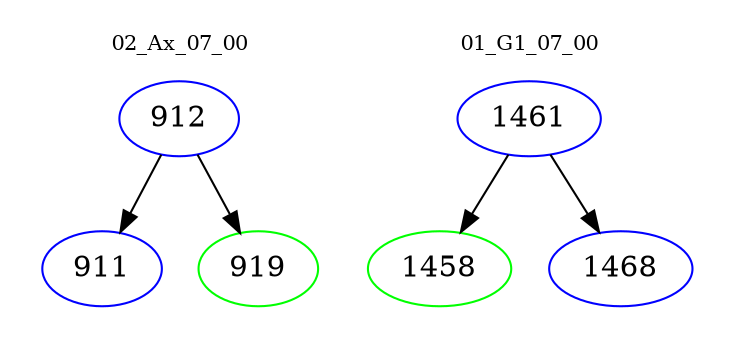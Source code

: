 digraph{
subgraph cluster_0 {
color = white
label = "02_Ax_07_00";
fontsize=10;
T0_912 [label="912", color="blue"]
T0_912 -> T0_911 [color="black"]
T0_911 [label="911", color="blue"]
T0_912 -> T0_919 [color="black"]
T0_919 [label="919", color="green"]
}
subgraph cluster_1 {
color = white
label = "01_G1_07_00";
fontsize=10;
T1_1461 [label="1461", color="blue"]
T1_1461 -> T1_1458 [color="black"]
T1_1458 [label="1458", color="green"]
T1_1461 -> T1_1468 [color="black"]
T1_1468 [label="1468", color="blue"]
}
}
